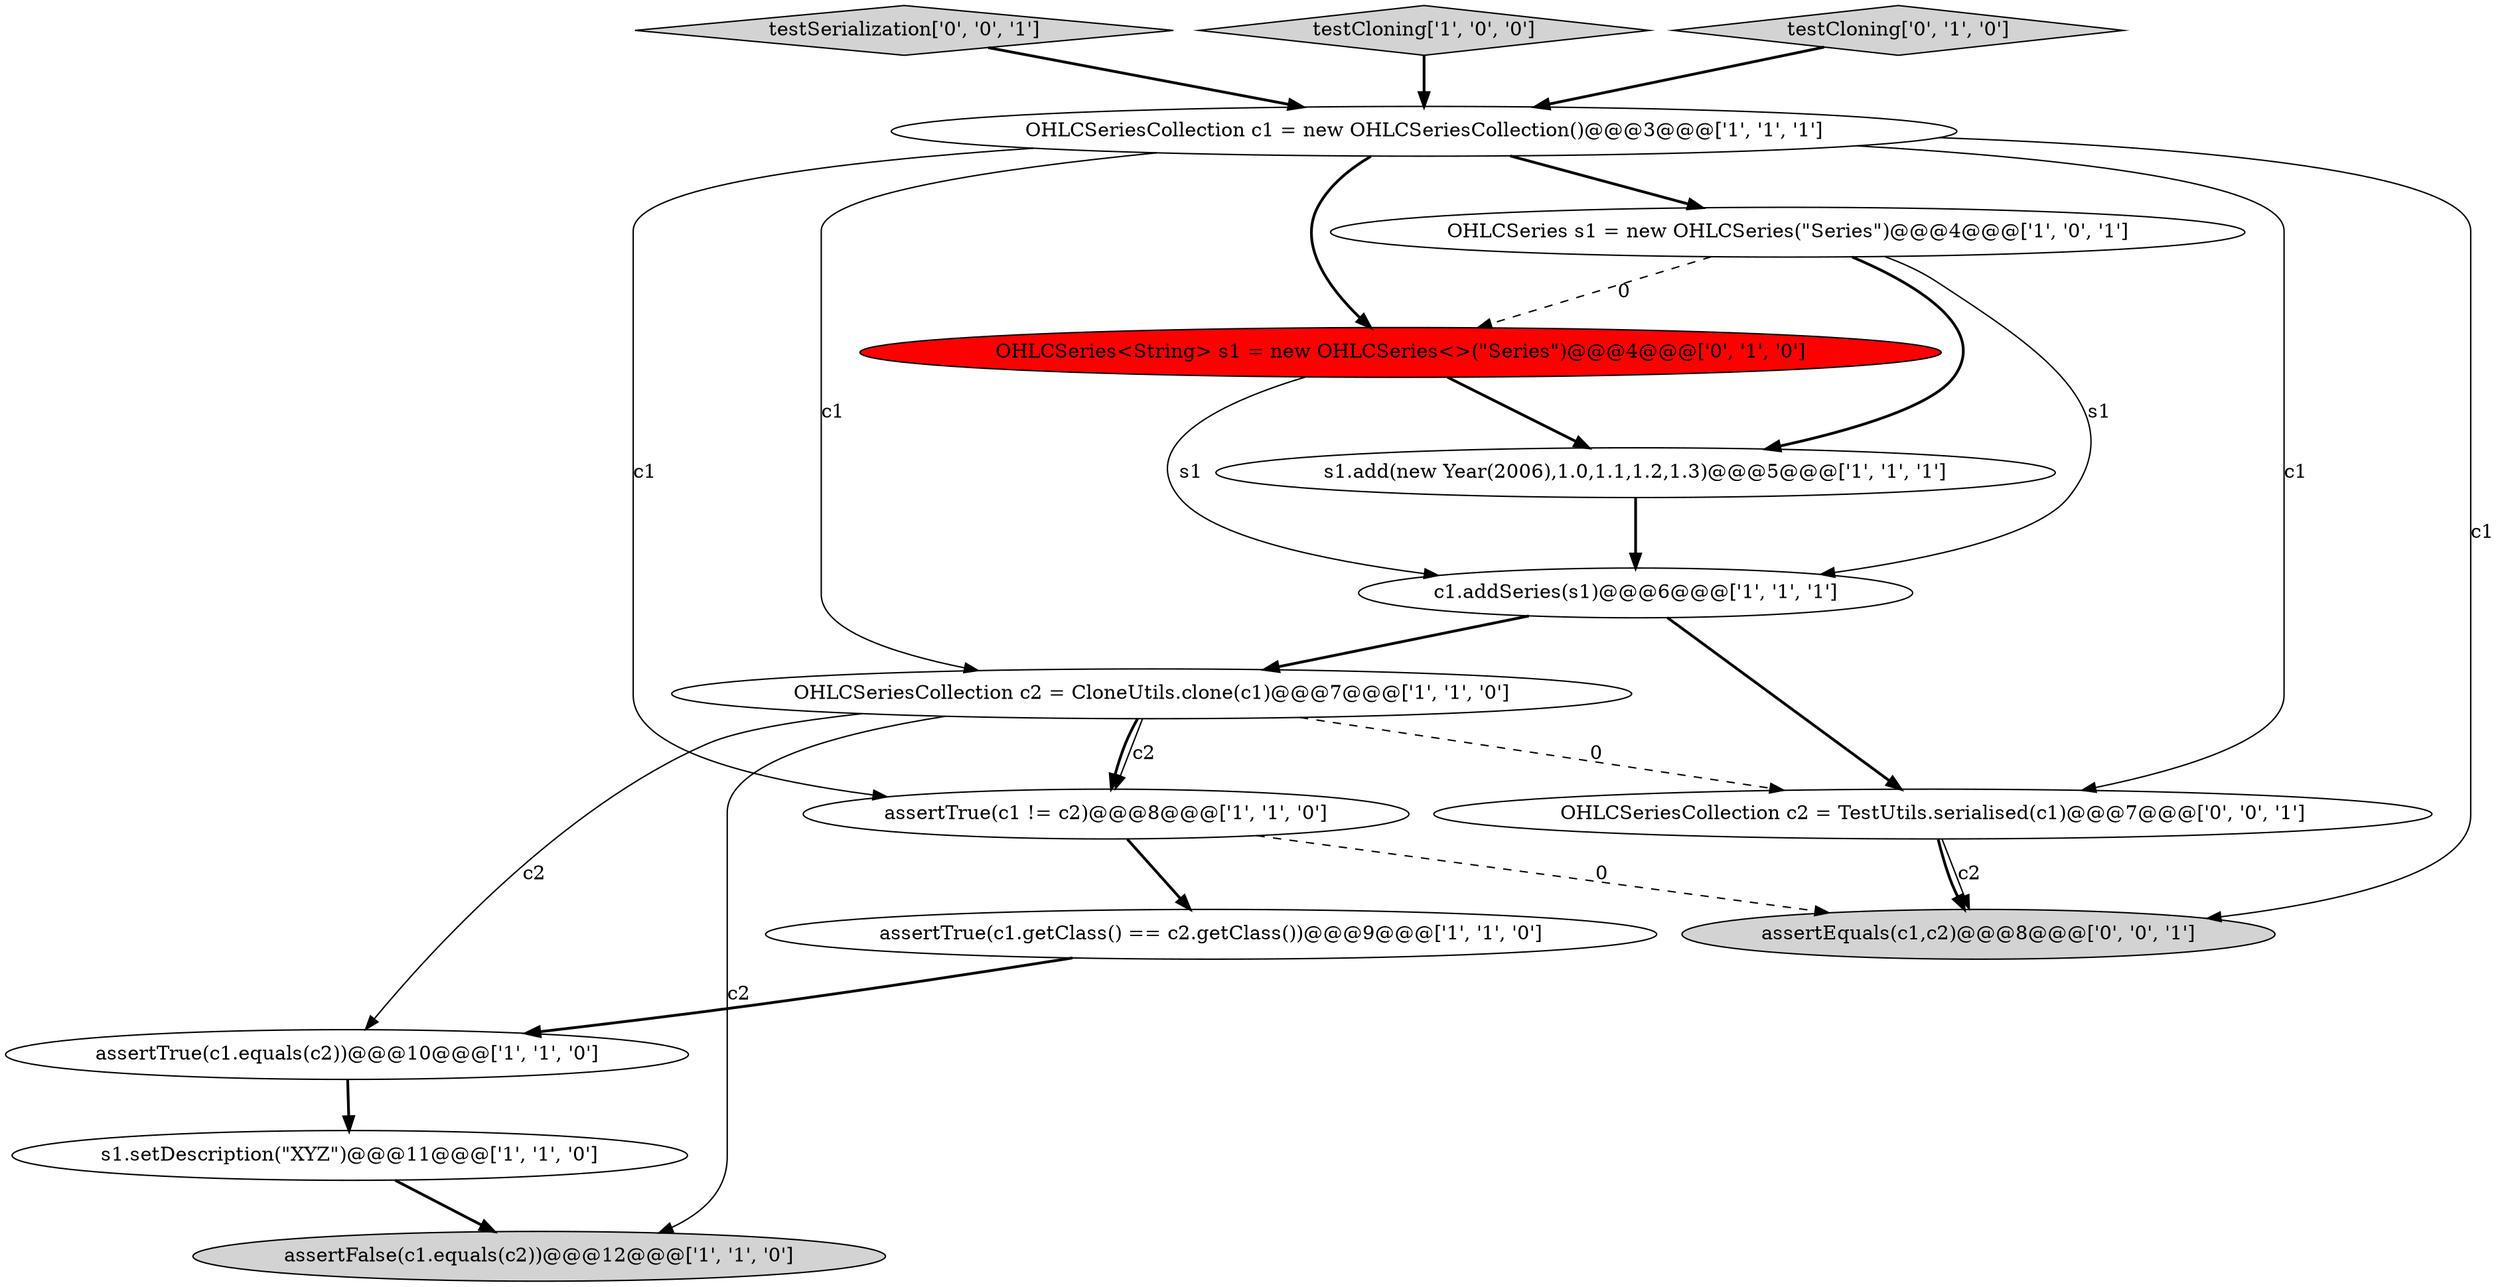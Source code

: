 digraph {
14 [style = filled, label = "testSerialization['0', '0', '1']", fillcolor = lightgray, shape = diamond image = "AAA0AAABBB3BBB"];
3 [style = filled, label = "OHLCSeriesCollection c2 = CloneUtils.clone(c1)@@@7@@@['1', '1', '0']", fillcolor = white, shape = ellipse image = "AAA0AAABBB1BBB"];
7 [style = filled, label = "assertTrue(c1.equals(c2))@@@10@@@['1', '1', '0']", fillcolor = white, shape = ellipse image = "AAA0AAABBB1BBB"];
10 [style = filled, label = "c1.addSeries(s1)@@@6@@@['1', '1', '1']", fillcolor = white, shape = ellipse image = "AAA0AAABBB1BBB"];
5 [style = filled, label = "assertFalse(c1.equals(c2))@@@12@@@['1', '1', '0']", fillcolor = lightgray, shape = ellipse image = "AAA0AAABBB1BBB"];
2 [style = filled, label = "s1.add(new Year(2006),1.0,1.1,1.2,1.3)@@@5@@@['1', '1', '1']", fillcolor = white, shape = ellipse image = "AAA0AAABBB1BBB"];
4 [style = filled, label = "assertTrue(c1 != c2)@@@8@@@['1', '1', '0']", fillcolor = white, shape = ellipse image = "AAA0AAABBB1BBB"];
8 [style = filled, label = "testCloning['1', '0', '0']", fillcolor = lightgray, shape = diamond image = "AAA0AAABBB1BBB"];
13 [style = filled, label = "assertEquals(c1,c2)@@@8@@@['0', '0', '1']", fillcolor = lightgray, shape = ellipse image = "AAA0AAABBB3BBB"];
0 [style = filled, label = "assertTrue(c1.getClass() == c2.getClass())@@@9@@@['1', '1', '0']", fillcolor = white, shape = ellipse image = "AAA0AAABBB1BBB"];
9 [style = filled, label = "OHLCSeries s1 = new OHLCSeries(\"Series\")@@@4@@@['1', '0', '1']", fillcolor = white, shape = ellipse image = "AAA0AAABBB1BBB"];
1 [style = filled, label = "OHLCSeriesCollection c1 = new OHLCSeriesCollection()@@@3@@@['1', '1', '1']", fillcolor = white, shape = ellipse image = "AAA0AAABBB1BBB"];
11 [style = filled, label = "OHLCSeries<String> s1 = new OHLCSeries<>(\"Series\")@@@4@@@['0', '1', '0']", fillcolor = red, shape = ellipse image = "AAA1AAABBB2BBB"];
15 [style = filled, label = "OHLCSeriesCollection c2 = TestUtils.serialised(c1)@@@7@@@['0', '0', '1']", fillcolor = white, shape = ellipse image = "AAA0AAABBB3BBB"];
6 [style = filled, label = "s1.setDescription(\"XYZ\")@@@11@@@['1', '1', '0']", fillcolor = white, shape = ellipse image = "AAA0AAABBB1BBB"];
12 [style = filled, label = "testCloning['0', '1', '0']", fillcolor = lightgray, shape = diamond image = "AAA0AAABBB2BBB"];
1->15 [style = solid, label="c1"];
15->13 [style = bold, label=""];
10->15 [style = bold, label=""];
9->2 [style = bold, label=""];
1->3 [style = solid, label="c1"];
15->13 [style = solid, label="c2"];
9->10 [style = solid, label="s1"];
10->3 [style = bold, label=""];
2->10 [style = bold, label=""];
12->1 [style = bold, label=""];
3->4 [style = bold, label=""];
11->2 [style = bold, label=""];
14->1 [style = bold, label=""];
1->9 [style = bold, label=""];
1->11 [style = bold, label=""];
4->0 [style = bold, label=""];
0->7 [style = bold, label=""];
8->1 [style = bold, label=""];
6->5 [style = bold, label=""];
11->10 [style = solid, label="s1"];
3->4 [style = solid, label="c2"];
3->7 [style = solid, label="c2"];
3->5 [style = solid, label="c2"];
7->6 [style = bold, label=""];
3->15 [style = dashed, label="0"];
1->4 [style = solid, label="c1"];
9->11 [style = dashed, label="0"];
4->13 [style = dashed, label="0"];
1->13 [style = solid, label="c1"];
}
